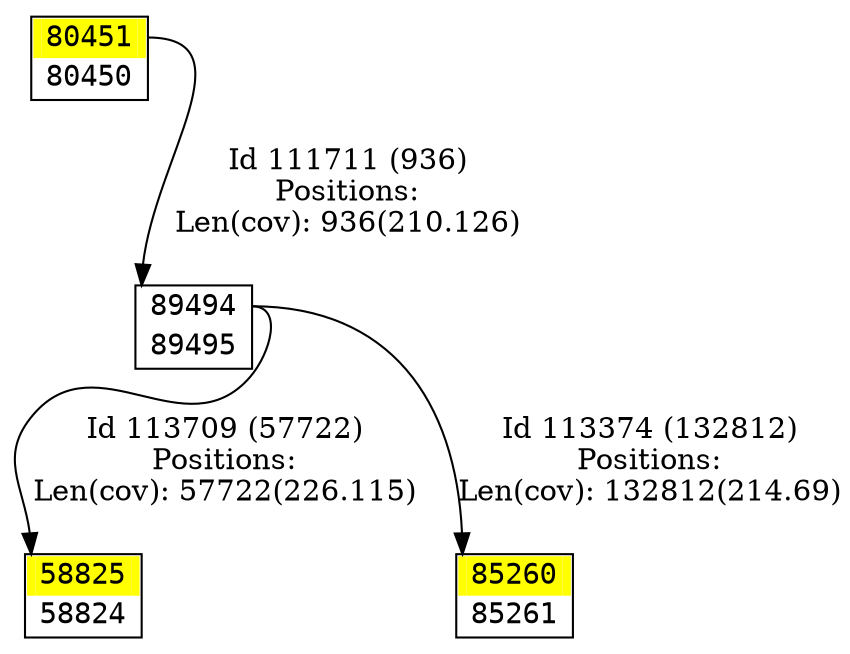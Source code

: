 digraph graph_picture {
node[fontname=<Courier> ,penwidth=<1.8> ,shape=<plaintext> ]
vertex_58824_58825[label=<<TABLE BORDER="1" CELLSPACING="0" >
<TR><TD BORDER="0" PORT = "port_58825_in" color="yellow" bgcolor="yellow" ></TD><TD BORDER="0" color="yellow" bgcolor="yellow" >58825</TD><TD BORDER="0" PORT = "port_58825_out" color="yellow" bgcolor="yellow" ></TD></TR>
<TR><TD BORDER="0" PORT = "port_58824_out" color="white" bgcolor="white" ></TD><TD BORDER="0" color="white" bgcolor="white" >58824</TD><TD BORDER="0" PORT = "port_58824_in" color="white" bgcolor="white" ></TD></TR>
</TABLE>> ,color=<black> ,URL=</vertex/58825.svg> ]
vertex_80450_80451[label=<<TABLE BORDER="1" CELLSPACING="0" >
<TR><TD BORDER="0" PORT = "port_80451_in" color="yellow" bgcolor="yellow" ></TD><TD BORDER="0" color="yellow" bgcolor="yellow" >80451</TD><TD BORDER="0" PORT = "port_80451_out" color="yellow" bgcolor="yellow" ></TD></TR>
<TR><TD BORDER="0" PORT = "port_80450_out" color="white" bgcolor="white" ></TD><TD BORDER="0" color="white" bgcolor="white" >80450</TD><TD BORDER="0" PORT = "port_80450_in" color="white" bgcolor="white" ></TD></TR>
</TABLE>> ,color=<black> ,URL=</vertex/80451.svg> ]
vertex_85260_85261[label=<<TABLE BORDER="1" CELLSPACING="0" >
<TR><TD BORDER="0" PORT = "port_85260_in" color="yellow" bgcolor="yellow" ></TD><TD BORDER="0" color="yellow" bgcolor="yellow" >85260</TD><TD BORDER="0" PORT = "port_85260_out" color="yellow" bgcolor="yellow" ></TD></TR>
<TR><TD BORDER="0" PORT = "port_85261_out" color="white" bgcolor="white" ></TD><TD BORDER="0" color="white" bgcolor="white" >85261</TD><TD BORDER="0" PORT = "port_85261_in" color="white" bgcolor="white" ></TD></TR>
</TABLE>> ,color=<black> ,URL=</vertex/85260.svg> ]
vertex_89494_89495[label=<<TABLE BORDER="1" CELLSPACING="0" >
<TR><TD BORDER="0" PORT = "port_89494_in" color="white" bgcolor="white" ></TD><TD BORDER="0" color="white" bgcolor="white" >89494</TD><TD BORDER="0" PORT = "port_89494_out" color="white" bgcolor="white" ></TD></TR>
<TR><TD BORDER="0" PORT = "port_89495_out" color="white" bgcolor="white" ></TD><TD BORDER="0" color="white" bgcolor="white" >89495</TD><TD BORDER="0" PORT = "port_89495_in" color="white" bgcolor="white" ></TD></TR>
</TABLE>> ,color=<black> ,URL=</vertex/89494.svg> ]
vertex_80450_80451:port_80451_out->vertex_89494_89495:port_89494_in[label="Id 111711 (936)\nPositions:\nLen(cov): 936(210.126)" ,color=<black> ]
vertex_89494_89495:port_89494_out->vertex_85260_85261:port_85260_in[label="Id 113374 (132812)\nPositions:\nLen(cov): 132812(214.69)" ,color=<black> ]
vertex_89494_89495:port_89494_out->vertex_58824_58825:port_58825_in[label="Id 113709 (57722)\nPositions:\nLen(cov): 57722(226.115)" ,color=<black> ]
}
